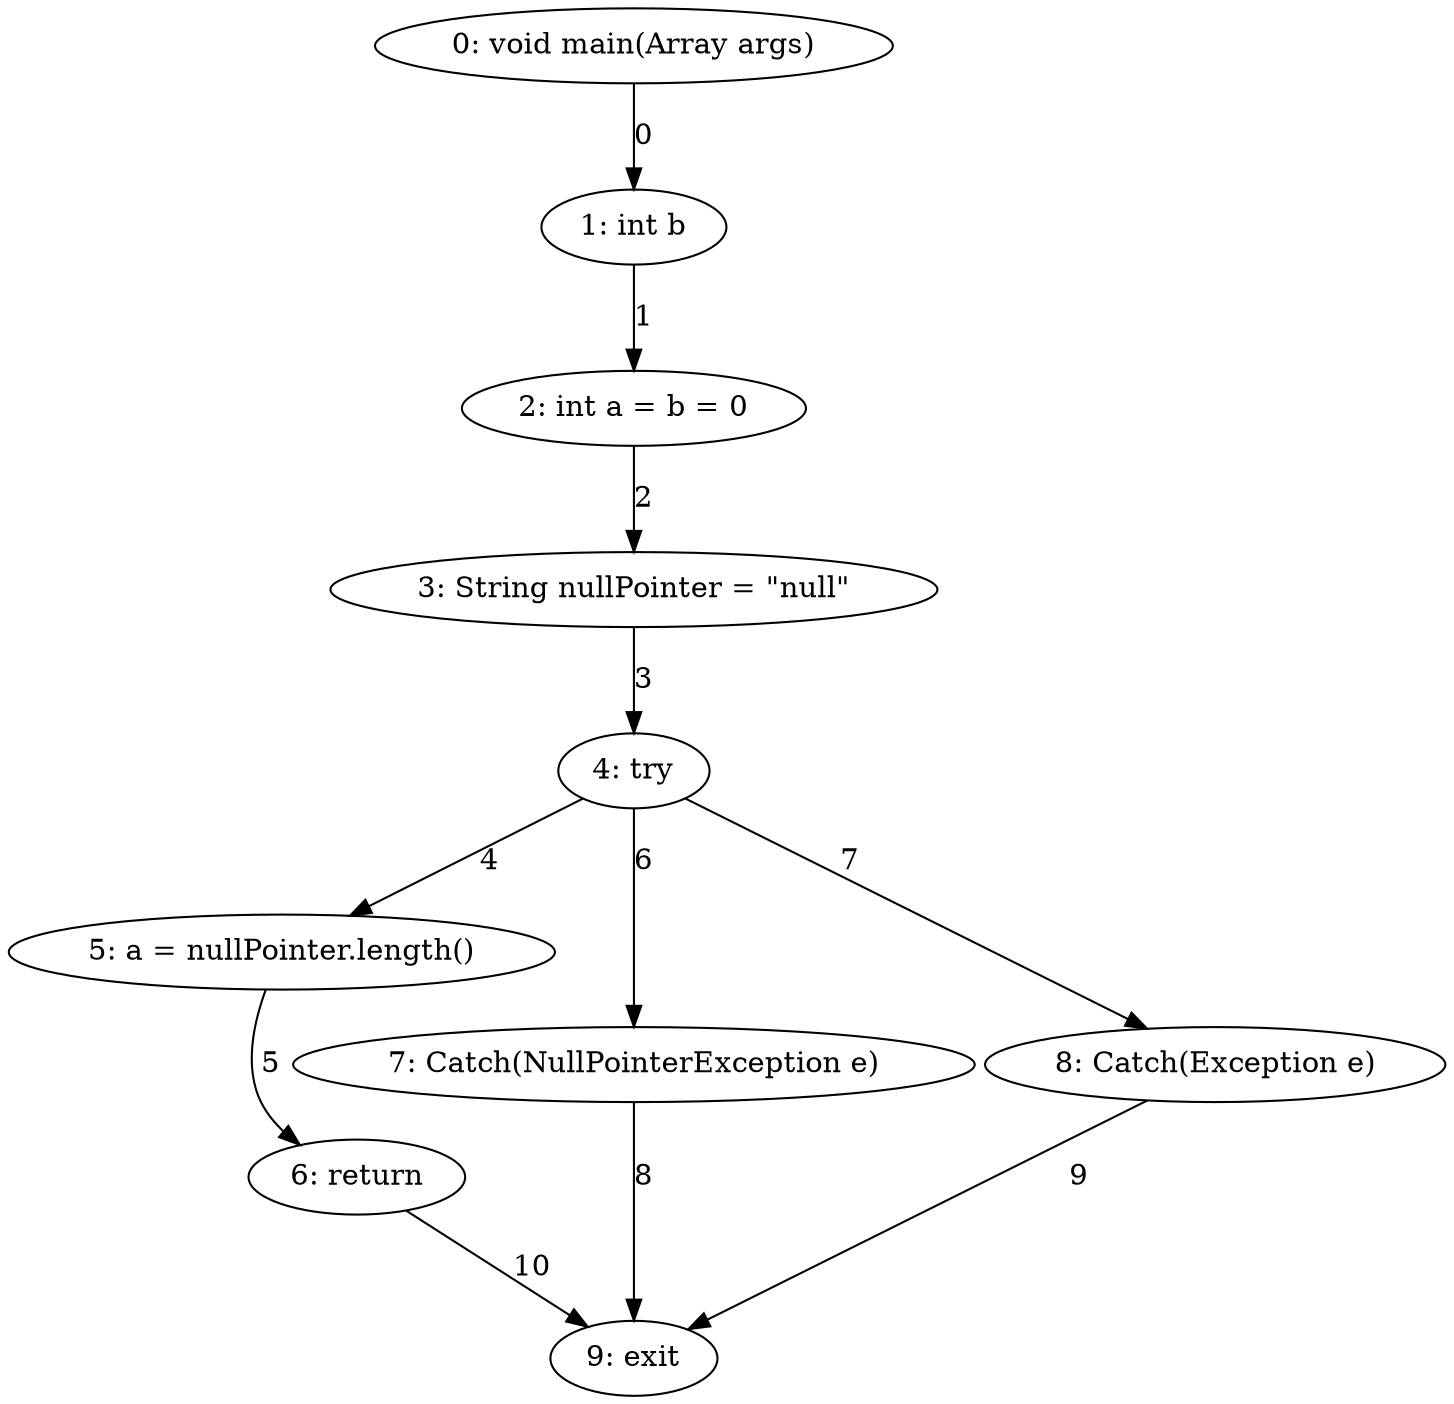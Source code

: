 digraph G {
  1 [ label="0: void main(Array args)" ];
  2 [ label="1: int b" ];
  3 [ label="2: int a = b = 0" ];
  4 [ label="3: String nullPointer = \"null\"" ];
  5 [ label="4: try" ];
  6 [ label="5: a = nullPointer.length()" ];
  7 [ label="6: return" ];
  8 [ label="7: Catch(NullPointerException e)" ];
  9 [ label="8: Catch(Exception e)" ];
  10 [ label="9: exit" ];
  1 -> 2 [ label="0" ];
  2 -> 3 [ label="1" ];
  3 -> 4 [ label="2" ];
  4 -> 5 [ label="3" ];
  5 -> 6 [ label="4" ];
  6 -> 7 [ label="5" ];
  5 -> 8 [ label="6" ];
  5 -> 9 [ label="7" ];
  8 -> 10 [ label="8" ];
  9 -> 10 [ label="9" ];
  7 -> 10 [ label="10" ];
}
